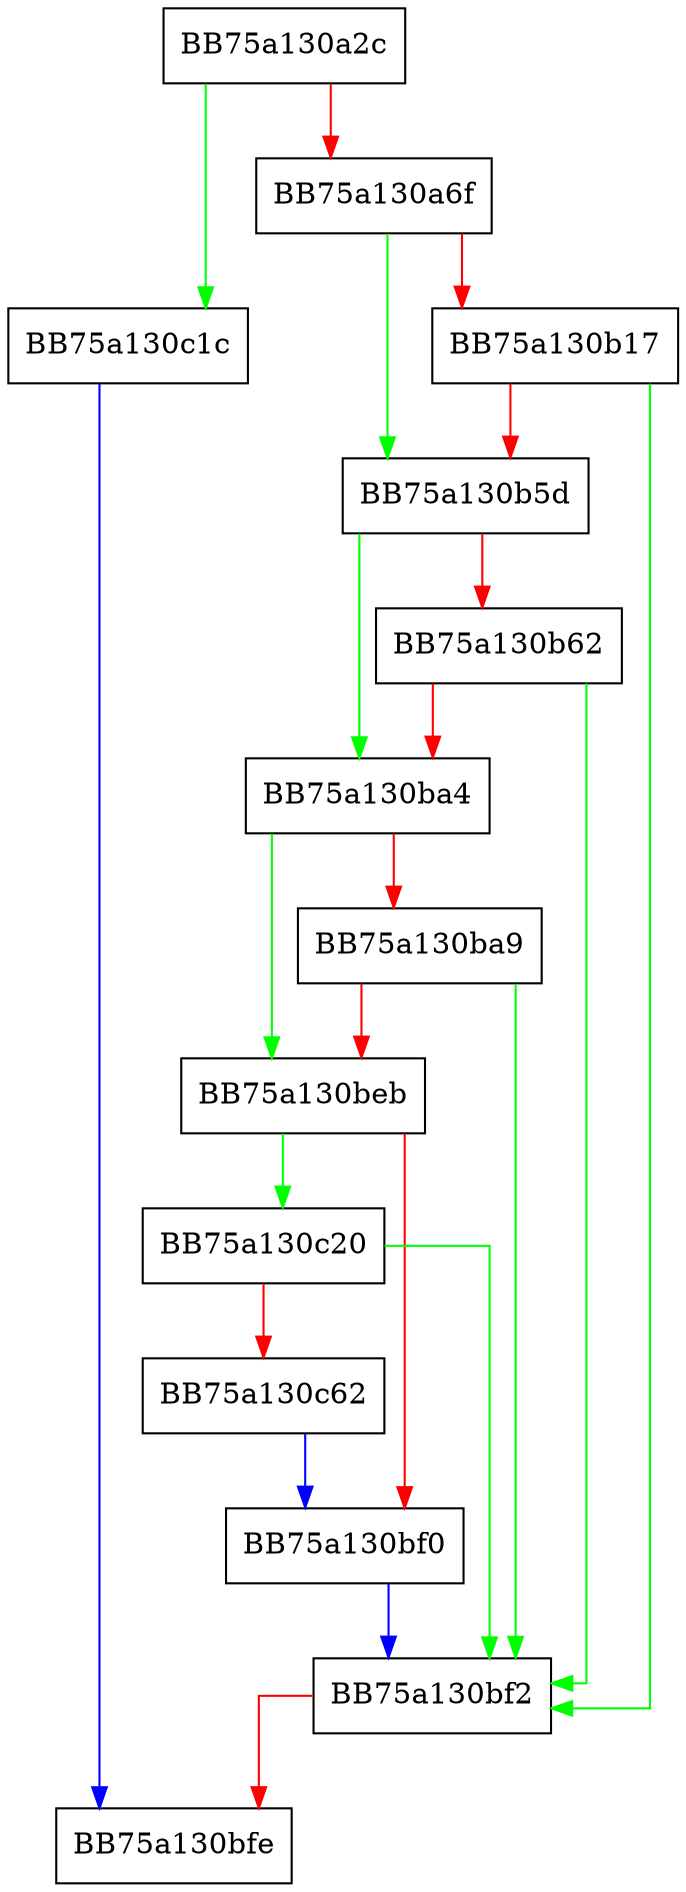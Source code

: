 digraph IsRevokedCert {
  node [shape="box"];
  graph [splines=ortho];
  BB75a130a2c -> BB75a130c1c [color="green"];
  BB75a130a2c -> BB75a130a6f [color="red"];
  BB75a130a6f -> BB75a130b5d [color="green"];
  BB75a130a6f -> BB75a130b17 [color="red"];
  BB75a130b17 -> BB75a130bf2 [color="green"];
  BB75a130b17 -> BB75a130b5d [color="red"];
  BB75a130b5d -> BB75a130ba4 [color="green"];
  BB75a130b5d -> BB75a130b62 [color="red"];
  BB75a130b62 -> BB75a130bf2 [color="green"];
  BB75a130b62 -> BB75a130ba4 [color="red"];
  BB75a130ba4 -> BB75a130beb [color="green"];
  BB75a130ba4 -> BB75a130ba9 [color="red"];
  BB75a130ba9 -> BB75a130bf2 [color="green"];
  BB75a130ba9 -> BB75a130beb [color="red"];
  BB75a130beb -> BB75a130c20 [color="green"];
  BB75a130beb -> BB75a130bf0 [color="red"];
  BB75a130bf0 -> BB75a130bf2 [color="blue"];
  BB75a130bf2 -> BB75a130bfe [color="red"];
  BB75a130c1c -> BB75a130bfe [color="blue"];
  BB75a130c20 -> BB75a130bf2 [color="green"];
  BB75a130c20 -> BB75a130c62 [color="red"];
  BB75a130c62 -> BB75a130bf0 [color="blue"];
}